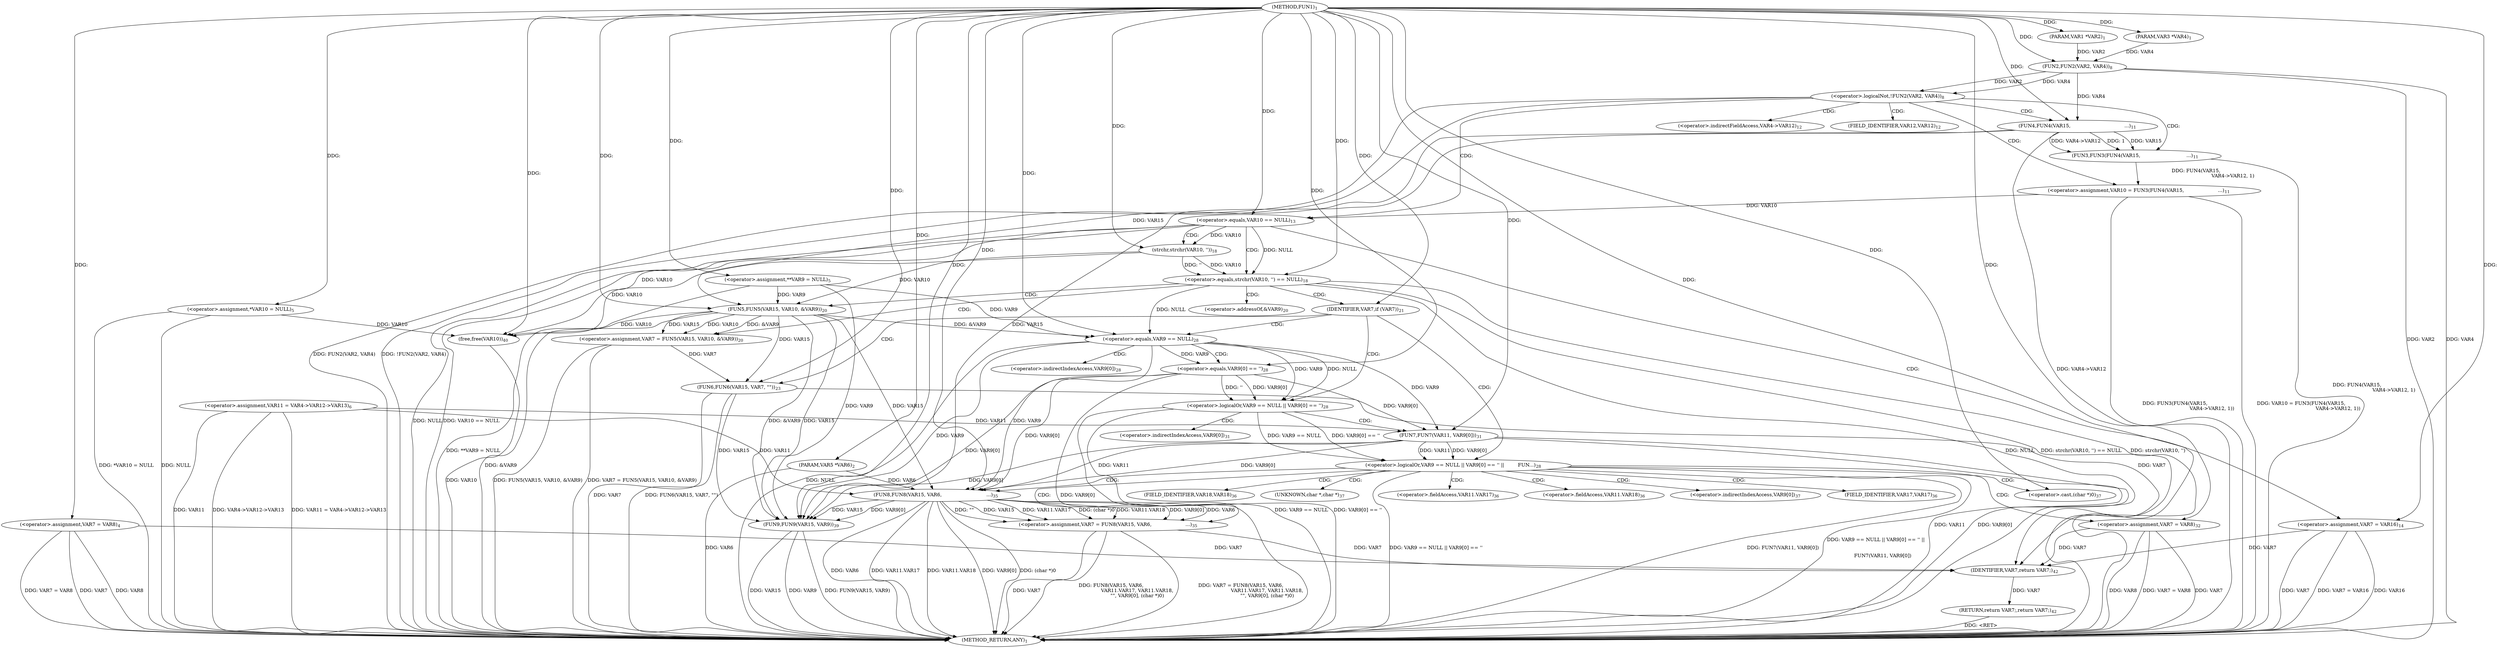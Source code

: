 digraph "FUN1" {  
"8" [label = <(METHOD,FUN1)<SUB>1</SUB>> ]
"128" [label = <(METHOD_RETURN,ANY)<SUB>1</SUB>> ]
"9" [label = <(PARAM,VAR1 *VAR2)<SUB>1</SUB>> ]
"10" [label = <(PARAM,VAR3 *VAR4)<SUB>1</SUB>> ]
"11" [label = <(PARAM,VAR5 *VAR6)<SUB>2</SUB>> ]
"14" [label = <(&lt;operator&gt;.assignment,VAR7 = VAR8)<SUB>4</SUB>> ]
"19" [label = <(&lt;operator&gt;.assignment,**VAR9 = NULL)<SUB>5</SUB>> ]
"22" [label = <(&lt;operator&gt;.assignment,*VAR10 = NULL)<SUB>5</SUB>> ]
"26" [label = <(&lt;operator&gt;.assignment,VAR11 = VAR4-&gt;VAR12-&gt;VAR13)<SUB>6</SUB>> ]
"40" [label = <(&lt;operator&gt;.assignment,VAR10 = FUN3(FUN4(VAR15,
                      ...)<SUB>11</SUB>> ]
"66" [label = <(&lt;operator&gt;.assignment,VAR7 = FUN5(VAR15, VAR10, &amp;VAR9))<SUB>20</SUB>> ]
"102" [label = <(&lt;operator&gt;.assignment,VAR7 = FUN8(VAR15, VAR6,
                      ...)<SUB>35</SUB>> ]
"121" [label = <(FUN9,FUN9(VAR15, VAR9))<SUB>39</SUB>> ]
"124" [label = <(free,free(VAR10))<SUB>40</SUB>> ]
"126" [label = <(RETURN,return VAR7;,return VAR7;)<SUB>42</SUB>> ]
"34" [label = <(&lt;operator&gt;.logicalNot,!FUN2(VAR2, VAR4))<SUB>8</SUB>> ]
"50" [label = <(&lt;operator&gt;.equals,VAR10 == NULL)<SUB>13</SUB>> ]
"59" [label = <(&lt;operator&gt;.equals,strchr(VAR10, '') == NULL)<SUB>18</SUB>> ]
"74" [label = <(IDENTIFIER,VAR7,if (VAR7))<SUB>21</SUB>> ]
"82" [label = <(&lt;operator&gt;.logicalOr,VAR9 == NULL || VAR9[0] == '' ||


         FUN...)<SUB>28</SUB>> ]
"127" [label = <(IDENTIFIER,VAR7,return VAR7;)<SUB>42</SUB>> ]
"42" [label = <(FUN3,FUN3(FUN4(VAR15,
                              ...)<SUB>11</SUB>> ]
"54" [label = <(&lt;operator&gt;.assignment,VAR7 = VAR16)<SUB>14</SUB>> ]
"68" [label = <(FUN5,FUN5(VAR15, VAR10, &amp;VAR9))<SUB>20</SUB>> ]
"76" [label = <(FUN6,FUN6(VAR15, VAR7, &quot;&quot;))<SUB>23</SUB>> ]
"98" [label = <(&lt;operator&gt;.assignment,VAR7 = VAR8)<SUB>32</SUB>> ]
"104" [label = <(FUN8,FUN8(VAR15, VAR6,
                             ...)<SUB>35</SUB>> ]
"35" [label = <(FUN2,FUN2(VAR2, VAR4))<SUB>8</SUB>> ]
"43" [label = <(FUN4,FUN4(VAR15,
                                   ...)<SUB>11</SUB>> ]
"60" [label = <(strchr,strchr(VAR10, ''))<SUB>18</SUB>> ]
"83" [label = <(&lt;operator&gt;.logicalOr,VAR9 == NULL || VAR9[0] == '')<SUB>28</SUB>> ]
"92" [label = <(FUN7,FUN7(VAR11, VAR9[0]))<SUB>31</SUB>> ]
"117" [label = <(&lt;operator&gt;.cast,(char *)0)<SUB>37</SUB>> ]
"84" [label = <(&lt;operator&gt;.equals,VAR9 == NULL)<SUB>28</SUB>> ]
"87" [label = <(&lt;operator&gt;.equals,VAR9[0] == '')<SUB>28</SUB>> ]
"71" [label = <(&lt;operator&gt;.addressOf,&amp;VAR9)<SUB>20</SUB>> ]
"107" [label = <(&lt;operator&gt;.fieldAccess,VAR11.VAR17)<SUB>36</SUB>> ]
"110" [label = <(&lt;operator&gt;.fieldAccess,VAR11.VAR18)<SUB>36</SUB>> ]
"114" [label = <(&lt;operator&gt;.indirectIndexAccess,VAR9[0])<SUB>37</SUB>> ]
"45" [label = <(&lt;operator&gt;.indirectFieldAccess,VAR4-&gt;VAR12)<SUB>12</SUB>> ]
"94" [label = <(&lt;operator&gt;.indirectIndexAccess,VAR9[0])<SUB>31</SUB>> ]
"109" [label = <(FIELD_IDENTIFIER,VAR17,VAR17)<SUB>36</SUB>> ]
"112" [label = <(FIELD_IDENTIFIER,VAR18,VAR18)<SUB>36</SUB>> ]
"118" [label = <(UNKNOWN,char *,char *)<SUB>37</SUB>> ]
"47" [label = <(FIELD_IDENTIFIER,VAR12,VAR12)<SUB>12</SUB>> ]
"88" [label = <(&lt;operator&gt;.indirectIndexAccess,VAR9[0])<SUB>28</SUB>> ]
  "126" -> "128"  [ label = "DDG: &lt;RET&gt;"] 
  "11" -> "128"  [ label = "DDG: VAR6"] 
  "14" -> "128"  [ label = "DDG: VAR7"] 
  "14" -> "128"  [ label = "DDG: VAR8"] 
  "14" -> "128"  [ label = "DDG: VAR7 = VAR8"] 
  "19" -> "128"  [ label = "DDG: **VAR9 = NULL"] 
  "22" -> "128"  [ label = "DDG: NULL"] 
  "22" -> "128"  [ label = "DDG: *VAR10 = NULL"] 
  "26" -> "128"  [ label = "DDG: VAR11"] 
  "26" -> "128"  [ label = "DDG: VAR4-&gt;VAR12-&gt;VAR13"] 
  "26" -> "128"  [ label = "DDG: VAR11 = VAR4-&gt;VAR12-&gt;VAR13"] 
  "35" -> "128"  [ label = "DDG: VAR2"] 
  "35" -> "128"  [ label = "DDG: VAR4"] 
  "34" -> "128"  [ label = "DDG: FUN2(VAR2, VAR4)"] 
  "34" -> "128"  [ label = "DDG: !FUN2(VAR2, VAR4)"] 
  "43" -> "128"  [ label = "DDG: VAR4-&gt;VAR12"] 
  "42" -> "128"  [ label = "DDG: FUN4(VAR15,
                                                VAR4-&gt;VAR12, 1)"] 
  "40" -> "128"  [ label = "DDG: FUN3(FUN4(VAR15,
                                                VAR4-&gt;VAR12, 1))"] 
  "40" -> "128"  [ label = "DDG: VAR10 = FUN3(FUN4(VAR15,
                                                VAR4-&gt;VAR12, 1))"] 
  "50" -> "128"  [ label = "DDG: NULL"] 
  "50" -> "128"  [ label = "DDG: VAR10 == NULL"] 
  "59" -> "128"  [ label = "DDG: strchr(VAR10, '')"] 
  "59" -> "128"  [ label = "DDG: NULL"] 
  "59" -> "128"  [ label = "DDG: strchr(VAR10, '') == NULL"] 
  "68" -> "128"  [ label = "DDG: &amp;VAR9"] 
  "66" -> "128"  [ label = "DDG: FUN5(VAR15, VAR10, &amp;VAR9)"] 
  "66" -> "128"  [ label = "DDG: VAR7 = FUN5(VAR15, VAR10, &amp;VAR9)"] 
  "84" -> "128"  [ label = "DDG: NULL"] 
  "83" -> "128"  [ label = "DDG: VAR9 == NULL"] 
  "87" -> "128"  [ label = "DDG: VAR9[0]"] 
  "83" -> "128"  [ label = "DDG: VAR9[0] == ''"] 
  "82" -> "128"  [ label = "DDG: VAR9 == NULL || VAR9[0] == ''"] 
  "92" -> "128"  [ label = "DDG: VAR11"] 
  "92" -> "128"  [ label = "DDG: VAR9[0]"] 
  "82" -> "128"  [ label = "DDG: FUN7(VAR11, VAR9[0])"] 
  "82" -> "128"  [ label = "DDG: VAR9 == NULL || VAR9[0] == '' ||


         FUN7(VAR11, VAR9[0])"] 
  "102" -> "128"  [ label = "DDG: VAR7"] 
  "104" -> "128"  [ label = "DDG: VAR6"] 
  "104" -> "128"  [ label = "DDG: VAR11.VAR17"] 
  "104" -> "128"  [ label = "DDG: VAR11.VAR18"] 
  "104" -> "128"  [ label = "DDG: VAR9[0]"] 
  "104" -> "128"  [ label = "DDG: (char *)0"] 
  "102" -> "128"  [ label = "DDG: FUN8(VAR15, VAR6,
                                  VAR11.VAR17, VAR11.VAR18,
                                  &quot;&quot;, VAR9[0], (char *)0)"] 
  "102" -> "128"  [ label = "DDG: VAR7 = FUN8(VAR15, VAR6,
                                  VAR11.VAR17, VAR11.VAR18,
                                  &quot;&quot;, VAR9[0], (char *)0)"] 
  "98" -> "128"  [ label = "DDG: VAR7"] 
  "98" -> "128"  [ label = "DDG: VAR8"] 
  "98" -> "128"  [ label = "DDG: VAR7 = VAR8"] 
  "76" -> "128"  [ label = "DDG: VAR7"] 
  "76" -> "128"  [ label = "DDG: FUN6(VAR15, VAR7, &quot;&quot;)"] 
  "54" -> "128"  [ label = "DDG: VAR7"] 
  "54" -> "128"  [ label = "DDG: VAR7 = VAR16"] 
  "121" -> "128"  [ label = "DDG: VAR15"] 
  "121" -> "128"  [ label = "DDG: VAR9"] 
  "121" -> "128"  [ label = "DDG: FUN9(VAR15, VAR9)"] 
  "124" -> "128"  [ label = "DDG: VAR10"] 
  "54" -> "128"  [ label = "DDG: VAR16"] 
  "8" -> "9"  [ label = "DDG: "] 
  "8" -> "10"  [ label = "DDG: "] 
  "8" -> "11"  [ label = "DDG: "] 
  "8" -> "14"  [ label = "DDG: "] 
  "8" -> "19"  [ label = "DDG: "] 
  "8" -> "22"  [ label = "DDG: "] 
  "42" -> "40"  [ label = "DDG: FUN4(VAR15,
                                                VAR4-&gt;VAR12, 1)"] 
  "68" -> "66"  [ label = "DDG: VAR15"] 
  "68" -> "66"  [ label = "DDG: VAR10"] 
  "68" -> "66"  [ label = "DDG: &amp;VAR9"] 
  "104" -> "102"  [ label = "DDG: VAR15"] 
  "104" -> "102"  [ label = "DDG: VAR11.VAR17"] 
  "104" -> "102"  [ label = "DDG: (char *)0"] 
  "104" -> "102"  [ label = "DDG: VAR11.VAR18"] 
  "104" -> "102"  [ label = "DDG: VAR9[0]"] 
  "104" -> "102"  [ label = "DDG: VAR6"] 
  "104" -> "102"  [ label = "DDG: &quot;&quot;"] 
  "127" -> "126"  [ label = "DDG: VAR7"] 
  "8" -> "74"  [ label = "DDG: "] 
  "43" -> "121"  [ label = "DDG: VAR15"] 
  "68" -> "121"  [ label = "DDG: VAR15"] 
  "104" -> "121"  [ label = "DDG: VAR15"] 
  "76" -> "121"  [ label = "DDG: VAR15"] 
  "8" -> "121"  [ label = "DDG: "] 
  "19" -> "121"  [ label = "DDG: VAR9"] 
  "68" -> "121"  [ label = "DDG: &amp;VAR9"] 
  "84" -> "121"  [ label = "DDG: VAR9"] 
  "87" -> "121"  [ label = "DDG: VAR9[0]"] 
  "92" -> "121"  [ label = "DDG: VAR9[0]"] 
  "104" -> "121"  [ label = "DDG: VAR9[0]"] 
  "22" -> "124"  [ label = "DDG: VAR10"] 
  "50" -> "124"  [ label = "DDG: VAR10"] 
  "60" -> "124"  [ label = "DDG: VAR10"] 
  "68" -> "124"  [ label = "DDG: VAR10"] 
  "8" -> "124"  [ label = "DDG: "] 
  "14" -> "127"  [ label = "DDG: VAR7"] 
  "102" -> "127"  [ label = "DDG: VAR7"] 
  "76" -> "127"  [ label = "DDG: VAR7"] 
  "54" -> "127"  [ label = "DDG: VAR7"] 
  "98" -> "127"  [ label = "DDG: VAR7"] 
  "8" -> "127"  [ label = "DDG: "] 
  "35" -> "34"  [ label = "DDG: VAR2"] 
  "35" -> "34"  [ label = "DDG: VAR4"] 
  "43" -> "42"  [ label = "DDG: VAR15"] 
  "43" -> "42"  [ label = "DDG: VAR4-&gt;VAR12"] 
  "43" -> "42"  [ label = "DDG: 1"] 
  "40" -> "50"  [ label = "DDG: VAR10"] 
  "8" -> "50"  [ label = "DDG: "] 
  "8" -> "54"  [ label = "DDG: "] 
  "60" -> "59"  [ label = "DDG: VAR10"] 
  "60" -> "59"  [ label = "DDG: ''"] 
  "50" -> "59"  [ label = "DDG: NULL"] 
  "8" -> "59"  [ label = "DDG: "] 
  "43" -> "68"  [ label = "DDG: VAR15"] 
  "8" -> "68"  [ label = "DDG: "] 
  "60" -> "68"  [ label = "DDG: VAR10"] 
  "19" -> "68"  [ label = "DDG: VAR9"] 
  "83" -> "82"  [ label = "DDG: VAR9 == NULL"] 
  "83" -> "82"  [ label = "DDG: VAR9[0] == ''"] 
  "92" -> "82"  [ label = "DDG: VAR11"] 
  "92" -> "82"  [ label = "DDG: VAR9[0]"] 
  "8" -> "98"  [ label = "DDG: "] 
  "68" -> "104"  [ label = "DDG: VAR15"] 
  "8" -> "104"  [ label = "DDG: "] 
  "11" -> "104"  [ label = "DDG: VAR6"] 
  "26" -> "104"  [ label = "DDG: VAR11"] 
  "92" -> "104"  [ label = "DDG: VAR11"] 
  "84" -> "104"  [ label = "DDG: VAR9"] 
  "87" -> "104"  [ label = "DDG: VAR9[0]"] 
  "92" -> "104"  [ label = "DDG: VAR9[0]"] 
  "9" -> "35"  [ label = "DDG: VAR2"] 
  "8" -> "35"  [ label = "DDG: "] 
  "10" -> "35"  [ label = "DDG: VAR4"] 
  "8" -> "43"  [ label = "DDG: "] 
  "35" -> "43"  [ label = "DDG: VAR4"] 
  "50" -> "60"  [ label = "DDG: VAR10"] 
  "8" -> "60"  [ label = "DDG: "] 
  "68" -> "76"  [ label = "DDG: VAR15"] 
  "8" -> "76"  [ label = "DDG: "] 
  "66" -> "76"  [ label = "DDG: VAR7"] 
  "84" -> "83"  [ label = "DDG: VAR9"] 
  "84" -> "83"  [ label = "DDG: NULL"] 
  "87" -> "83"  [ label = "DDG: VAR9[0]"] 
  "87" -> "83"  [ label = "DDG: ''"] 
  "26" -> "92"  [ label = "DDG: VAR11"] 
  "8" -> "92"  [ label = "DDG: "] 
  "84" -> "92"  [ label = "DDG: VAR9"] 
  "87" -> "92"  [ label = "DDG: VAR9[0]"] 
  "8" -> "117"  [ label = "DDG: "] 
  "19" -> "84"  [ label = "DDG: VAR9"] 
  "68" -> "84"  [ label = "DDG: &amp;VAR9"] 
  "8" -> "84"  [ label = "DDG: "] 
  "59" -> "84"  [ label = "DDG: NULL"] 
  "84" -> "87"  [ label = "DDG: VAR9"] 
  "8" -> "87"  [ label = "DDG: "] 
  "34" -> "47"  [ label = "CDG: "] 
  "34" -> "42"  [ label = "CDG: "] 
  "34" -> "45"  [ label = "CDG: "] 
  "34" -> "40"  [ label = "CDG: "] 
  "34" -> "50"  [ label = "CDG: "] 
  "34" -> "43"  [ label = "CDG: "] 
  "50" -> "60"  [ label = "CDG: "] 
  "50" -> "59"  [ label = "CDG: "] 
  "50" -> "54"  [ label = "CDG: "] 
  "59" -> "68"  [ label = "CDG: "] 
  "59" -> "66"  [ label = "CDG: "] 
  "59" -> "74"  [ label = "CDG: "] 
  "59" -> "71"  [ label = "CDG: "] 
  "74" -> "84"  [ label = "CDG: "] 
  "74" -> "76"  [ label = "CDG: "] 
  "74" -> "82"  [ label = "CDG: "] 
  "74" -> "83"  [ label = "CDG: "] 
  "82" -> "107"  [ label = "CDG: "] 
  "82" -> "98"  [ label = "CDG: "] 
  "82" -> "102"  [ label = "CDG: "] 
  "82" -> "114"  [ label = "CDG: "] 
  "82" -> "104"  [ label = "CDG: "] 
  "82" -> "112"  [ label = "CDG: "] 
  "82" -> "118"  [ label = "CDG: "] 
  "82" -> "110"  [ label = "CDG: "] 
  "82" -> "117"  [ label = "CDG: "] 
  "82" -> "109"  [ label = "CDG: "] 
  "83" -> "94"  [ label = "CDG: "] 
  "83" -> "92"  [ label = "CDG: "] 
  "84" -> "87"  [ label = "CDG: "] 
  "84" -> "88"  [ label = "CDG: "] 
}

